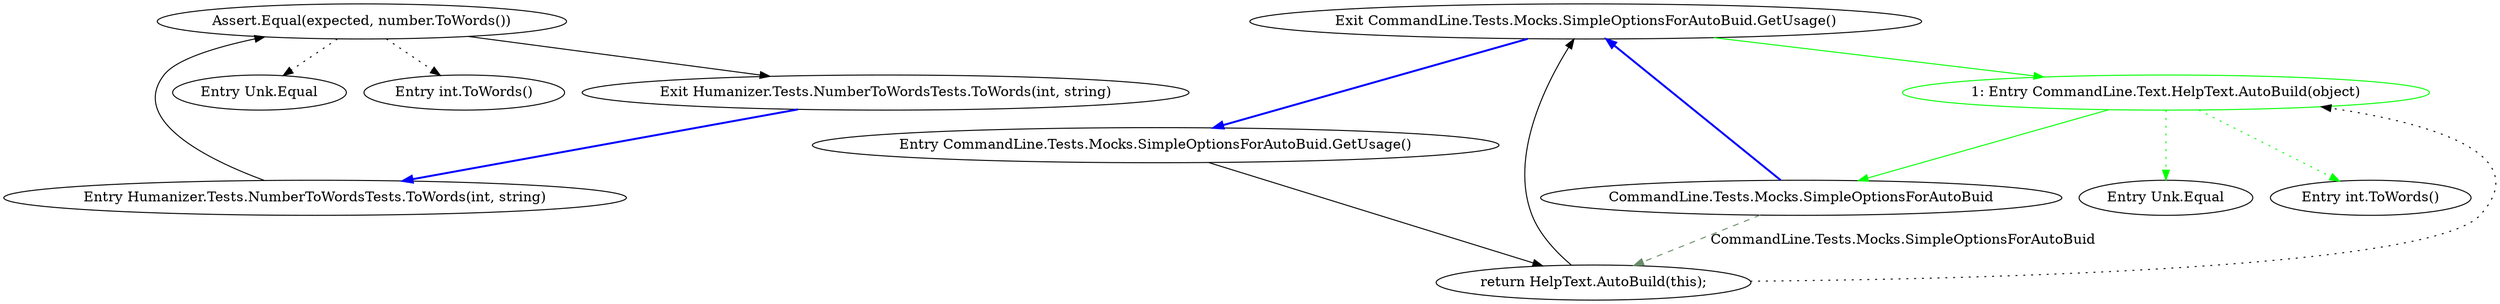digraph  {
m0_4 [cluster="Unk.Equal", file="NumberToWordsTests.cs", label="Entry Unk.Equal", span=""];
m0_3 [cluster="int.ToWords()", file="NumberToWordsTests.cs", label="Entry int.ToWords()", span="16-16"];
m0_0 [cluster="Humanizer.Tests.NumberToWordsTests.ToWords(int, string)", file="NumberToWordsTests.cs", label="Entry Humanizer.Tests.NumberToWordsTests.ToWords(int, string)", span="35-35"];
m0_1 [cluster="Humanizer.Tests.NumberToWordsTests.ToWords(int, string)", file="NumberToWordsTests.cs", label="Assert.Equal(expected, number.ToWords())", span="37-37"];
m0_2 [cluster="Humanizer.Tests.NumberToWordsTests.ToWords(int, string)", file="NumberToWordsTests.cs", label="Exit Humanizer.Tests.NumberToWordsTests.ToWords(int, string)", span="35-35"];
m1_2 [cluster="CommandLine.Tests.Mocks.SimpleOptionsForAutoBuid.GetUsage()", file="TimeSpanHumanizeTests.cs", label="Exit CommandLine.Tests.Mocks.SimpleOptionsForAutoBuid.GetUsage()", span="12-12"];
m1_3 [cluster="CommandLine.Text.HelpText.AutoBuild(object)", color=green, community=0, file="TimeSpanHumanizeTests.cs", label="1: Entry CommandLine.Text.HelpText.AutoBuild(object)", span="780-780"];
m1_4 [cluster="Humanizer.Tests.NumberToWordsTests.ToWords(int, string)", file="TimeSpanHumanizeTests.cs", label="CommandLine.Tests.Mocks.SimpleOptionsForAutoBuid", span=""];
m1_0 [cluster="CommandLine.Tests.Mocks.SimpleOptionsForAutoBuid.GetUsage()", file="TimeSpanHumanizeTests.cs", label="Entry CommandLine.Tests.Mocks.SimpleOptionsForAutoBuid.GetUsage()", span="12-12"];
m1_1 [cluster="CommandLine.Tests.Mocks.SimpleOptionsForAutoBuid.GetUsage()", file="TimeSpanHumanizeTests.cs", label="return HelpText.AutoBuild(this);", span="14-14"];
m1_6 [cluster="Unk.Equal", file="TimeSpanHumanizeTests.cs", label="Entry Unk.Equal", span=""];
m1_5 [cluster="int.ToWords()", file="TimeSpanHumanizeTests.cs", label="Entry int.ToWords()", span="25-25"];
m0_0 -> m0_1  [key=0, style=solid];
m0_1 -> m0_2  [key=0, style=solid];
m0_1 -> m0_3  [key=2, style=dotted];
m0_1 -> m0_4  [key=2, style=dotted];
m0_2 -> m0_0  [color=blue, key=0, style=bold];
m1_2 -> m1_3  [color=green, key=0, style=solid];
m1_2 -> m1_0  [color=blue, key=0, style=bold];
m1_3 -> m1_4  [color=green, key=0, style=solid];
m1_3 -> m1_5  [color=green, key=2, style=dotted];
m1_3 -> m1_6  [color=green, key=2, style=dotted];
m1_4 -> m1_2  [color=blue, key=0, style=bold];
m1_4 -> m1_1  [color=darkseagreen4, key=1, label="CommandLine.Tests.Mocks.SimpleOptionsForAutoBuid", style=dashed];
m1_0 -> m1_1  [key=0, style=solid];
m1_1 -> m1_2  [key=0, style=solid];
m1_1 -> m1_3  [key=2, style=dotted];
}
